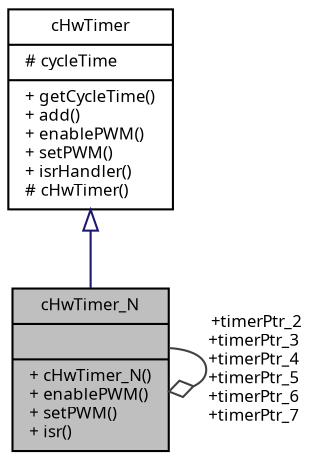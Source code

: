 digraph "cHwTimer_N"
{
  edge [fontname="Sans",fontsize="8",labelfontname="Sans",labelfontsize="8"];
  node [fontname="Sans",fontsize="8",shape=record];
  Node1 [label="{cHwTimer_N\n||+ cHwTimer_N()\l+ enablePWM()\l+ setPWM()\l+ isr()\l}",height=0.2,width=0.4,color="black", fillcolor="grey75", style="filled", fontcolor="black"];
  Node2 -> Node1 [dir="back",color="midnightblue",fontsize="8",style="solid",arrowtail="onormal",fontname="Sans"];
  Node2 [label="{cHwTimer\n|# cycleTime\l|+ getCycleTime()\l+ add()\l+ enablePWM()\l+ setPWM()\l+ isrHandler()\l# cHwTimer()\l}",height=0.2,width=0.4,color="black", fillcolor="white", style="filled",URL="$classc_hw_timer.html",tooltip="Abstract class supporting timer hardware. "];
  Node1 -> Node1 [color="grey25",fontsize="8",style="solid",label=" +timerPtr_2\n+timerPtr_3\n+timerPtr_4\n+timerPtr_5\n+timerPtr_6\n+timerPtr_7" ,arrowhead="odiamond",fontname="Sans"];
}
